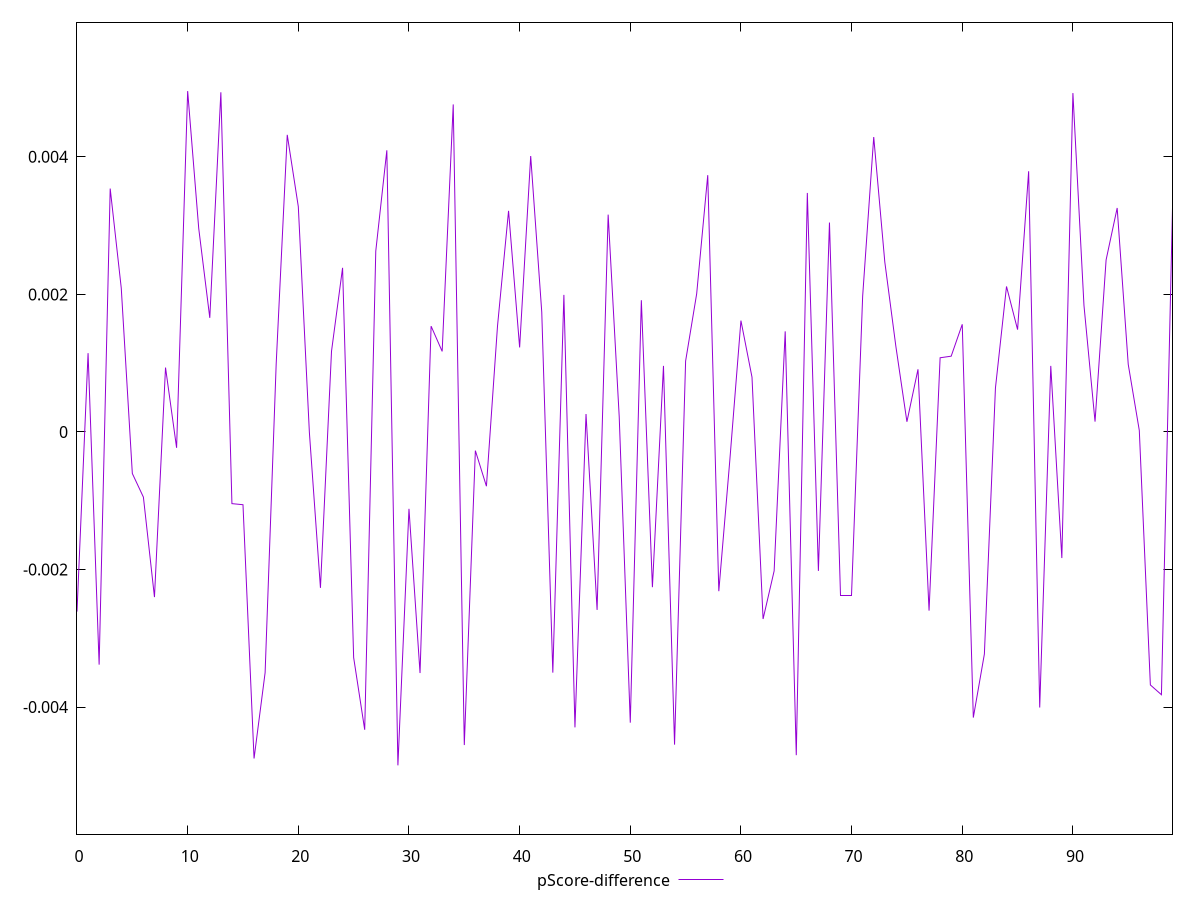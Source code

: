 reset

$pScoreDifference <<EOF
0 -0.0026114958307683622
1 0.0011463974916711694
2 -0.003382990029553159
3 0.003538841942001214
4 0.002091539494267325
5 -0.0006036489201490455
6 -0.0009468536613691982
7 -0.002400361757360997
8 0.0009363125957330687
9 -0.0002300817367407084
10 0.004956310506820336
11 0.002960652673519479
12 0.0016592556494010764
13 0.00493841219770837
14 -0.0010417829901501023
15 -0.0010573590932827226
16 -0.004747223260764138
17 -0.0034991662312054694
18 0.0009886494953388336
19 0.004319892177373587
20 0.003276113221735266
21 -0.000006843884342282863
22 -0.0022664146360118955
23 0.0011736258336331826
24 0.00238662279515762
25 -0.0032788592289186673
26 -0.0043293260337111585
27 0.0026292554215418627
28 0.004095094326263787
29 -0.004846732571638739
30 -0.0011171538752439616
31 -0.003504955090373454
32 0.0015385131912733583
33 0.001171764419580057
34 0.004762069299912528
35 -0.00455188164558859
36 -0.0002710686791287213
37 -0.000788484535564165
38 0.0015385131912733028
39 0.003215260575749732
40 0.0012293978171682603
41 0.00401193700322372
42 0.0017426378008914556
43 -0.0034991662312054694
44 0.001993180927053759
45 -0.004294383462763443
46 0.00026113178966348863
47 -0.0025867845762452546
48 0.0031598908735688998
49 0.0002216436855767348
50 -0.004226477139658645
51 0.0019160991461995656
52 -0.0022562564737089556
53 0.0009606010702850696
54 -0.004546117692208123
55 0.0010311252533341617
56 0.0020092907117242875
57 0.003733863766861689
58 -0.0023147369780923046
59 -0.0004017916959985039
60 0.0016191650959178072
61 0.0007963180476911469
62 -0.002718703151478912
63 -0.0020201291681551208
64 0.0014634087309727262
65 -0.004698975405091557
66 0.0034751897961680187
67 -0.0020198983135080086
68 0.0030449378423730387
69 -0.002373085134295721
70 -0.002373085134295721
71 0.0019751058090970997
72 0.004288090828959099
73 0.00247266349368902
74 0.0012456092345286083
75 0.00014865458390830866
76 0.0009112624216642828
77 -0.0025979957703916503
78 0.001079003969552017
79 0.0011021323448932117
80 0.0015653633077483131
81 -0.004152299296217124
82 -0.003228564078096484
83 0.0006400645059535526
84 0.0021156947445525875
85 0.0014882135596995805
86 0.003790592655280107
87 -0.004006434752846946
88 0.0009606010702850141
89 -0.0018330223272215729
90 0.004926898829178683
91 0.0018395439196368189
92 0.00015074289522405172
93 0.0025015529095146483
94 0.0032567849544331007
95 0.0009832776924751374
96 0.000022075144698938468
97 -0.003677763994894695
98 -0.003819792855497866
99 0.0032567849544331007
EOF

set key outside below
set xrange [0:99]
set yrange [-0.005846732571638739:0.005956310506820336]
set trange [-0.005846732571638739:0.005956310506820336]
set terminal svg size 640, 500 enhanced background rgb 'white'
set output "report/report_00029_2021-02-24T13-36-40.390Z/max-potential-fid/samples/astro/pScore-difference/values.svg"

plot $pScoreDifference title "pScore-difference" with line

reset
